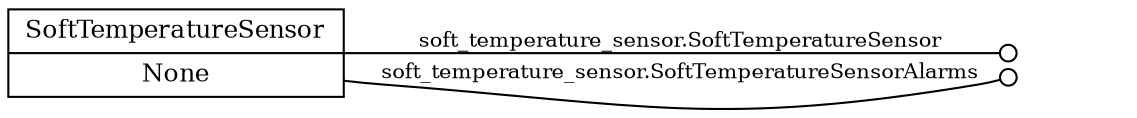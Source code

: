 //To create PNG: dot -Tpng led.dot > led.png

digraph g {

	graph [ rankdir = "LR"];
	
	node [ fontsize = "12" shape = "point"];
	edge [];
	
	// Definition of the group
	"Component" [
	label = "<f0> SoftTemperatureSensor | <f1> None"
	shape = "record"
	];

	// Definition of one port
	"PP1" [label = "" shape = "plaintext"];
	"Component" -> "PP1" [label = "soft_temperature_sensor.SoftTemperatureSensor" fontsize = "10" arrowhead = "odot"];
	"PP1" [label = "" shape = "plaintext"];
	"Component" -> "PP1" [label = "soft_temperature_sensor.SoftTemperatureSensorAlarms" fontsize = "10" arrowhead = "odot"];
}
